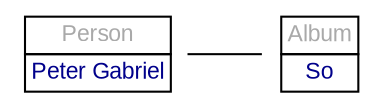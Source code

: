 graph {
        rankdir = LR;
        graph [fontname=Arial, fontcolor=darkblue, fontsize=12 ];
        node [ fontname=Arial, fontcolor=darkblue, fontsize=11];
        edge [ fontname=Helvetica, fontcolor=darkred, fontsize=10 ];

        "Peter Gabriel" [
        shape = none
        label = <<table border="0" cellspacing="0">
                    <tr><td port="port1" border="1"><font color="darkgrey">Person</font></td></tr>
                    <tr><td port="port2" border="1">Peter Gabriel</td></tr>
                </table>>
    ]
        "So" [
        shape = none
        label = <<table border="0" cellspacing="0">
                    <tr><td port="port1" border="1"><font color="darkgrey">Album</font></td></tr>
                    <tr><td port="port2" border="1">So</td></tr>
                </table>>
    ]
        "Peter Gabriel" -- "So" 

}
